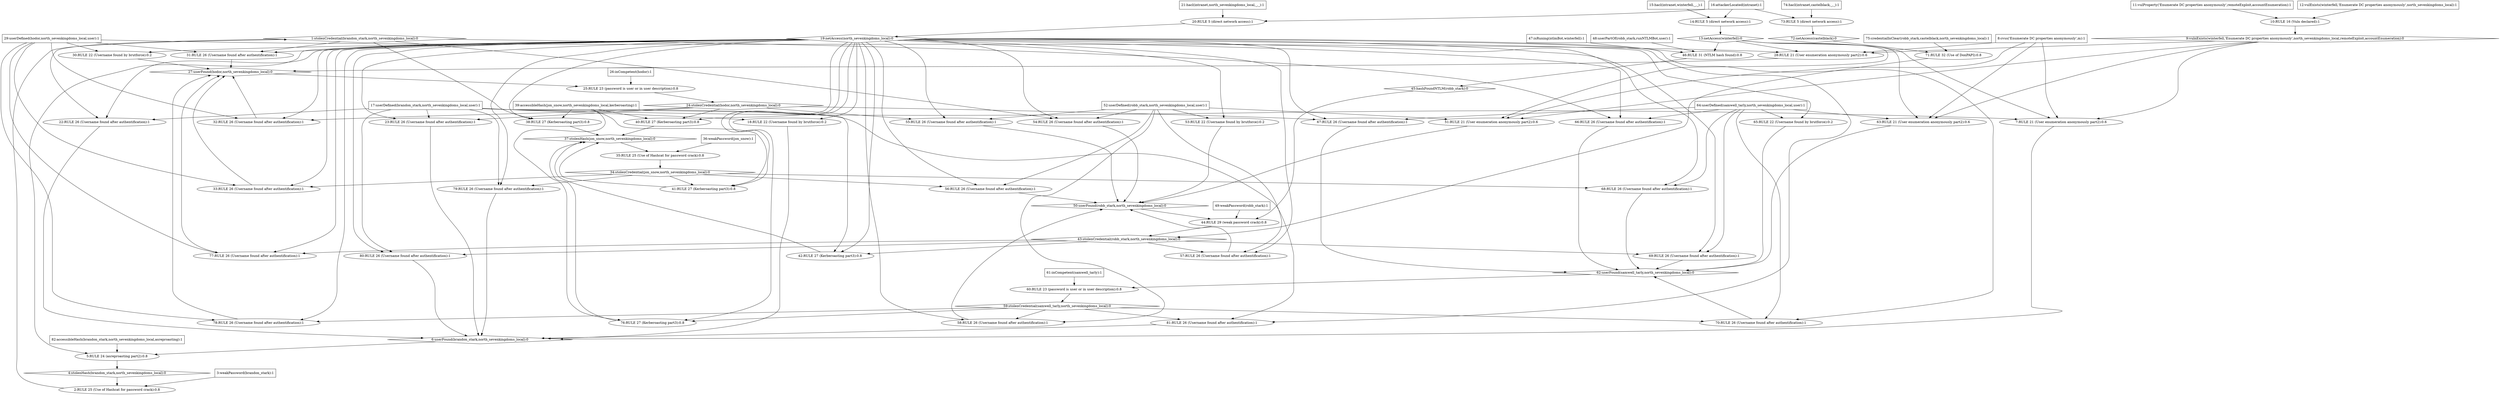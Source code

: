 digraph G {
	1 [label="1:stolenCredential(brandon_stark,north_sevenkingdoms_local):0",shape=diamond];
	2 [label="2:RULE 25 (Use of Hashcat for password crack):0.8",shape=ellipse];
	3 [label="3:weakPassword(brandon_stark):1",shape=box];
	4 [label="4:stolenHash(brandon_stark,north_sevenkingdoms_local):0",shape=diamond];
	5 [label="5:RULE 24 (asreproasting part2):0.8",shape=ellipse];
	6 [label="6:userFound(brandon_stark,north_sevenkingdoms_local):0",shape=diamond];
	7 [label="7:RULE 21 (User enumeration anonymously part2):0.6",shape=ellipse];
	8 [label="8:cvss('Enumerate DC properties anonymously',m):1",shape=box];
	9 [label="9:vulnExists(winterfell,'Enumerate DC properties anonymously',north_sevenkingdoms_local,remoteExploit,accountEnumeration):0",shape=diamond];
	10 [label="10:RULE 16 (Vuln declared):1",shape=ellipse];
	11 [label="11:vulProperty('Enumerate DC properties anonymously',remoteExploit,accountEnumeration):1",shape=box];
	12 [label="12:vulExists(winterfell,'Enumerate DC properties anonymously',north_sevenkingdoms_local):1",shape=box];
	13 [label="13:netAccess(winterfell):0",shape=diamond];
	14 [label="14:RULE 5 (direct network access):1",shape=ellipse];
	15 [label="15:hacl(intranet,winterfell,_,_):1",shape=box];
	16 [label="16:attackerLocated(intranet):1",shape=box];
	17 [label="17:userDefined(brandon_stark,north_sevenkingdoms_local,user):1",shape=box];
	18 [label="18:RULE 22 (Username found by brutforce):0.2",shape=ellipse];
	19 [label="19:netAccess(north_sevenkingdoms_local):0",shape=diamond];
	20 [label="20:RULE 5 (direct network access):1",shape=ellipse];
	21 [label="21:hacl(intranet,north_sevenkingdoms_local,_,_):1",shape=box];
	22 [label="22:RULE 26 (Username found after authentification):1",shape=ellipse];
	23 [label="23:RULE 26 (Username found after authentification):1",shape=ellipse];
	24 [label="24:stolenCredential(hodor,north_sevenkingdoms_local):0",shape=diamond];
	25 [label="25:RULE 23 (password is user or in user description):0.8",shape=ellipse];
	26 [label="26:inCompetent(hodor):1",shape=box];
	27 [label="27:userFound(hodor,north_sevenkingdoms_local):0",shape=diamond];
	28 [label="28:RULE 21 (User enumeration anonymously part2):0.6",shape=ellipse];
	29 [label="29:userDefined(hodor,north_sevenkingdoms_local,user):1",shape=box];
	30 [label="30:RULE 22 (Username found by brutforce):0.2",shape=ellipse];
	31 [label="31:RULE 26 (Username found after authentification):1",shape=ellipse];
	32 [label="32:RULE 26 (Username found after authentification):1",shape=ellipse];
	33 [label="33:RULE 26 (Username found after authentification):1",shape=ellipse];
	34 [label="34:stolenCredential(jon_snow,north_sevenkingdoms_local):0",shape=diamond];
	35 [label="35:RULE 25 (Use of Hashcat for password crack):0.8",shape=ellipse];
	36 [label="36:weakPassword(jon_snow):1",shape=box];
	37 [label="37:stolenHash(jon_snow,north_sevenkingdoms_local):0",shape=diamond];
	38 [label="38:RULE 27 (Kerberoasting part3):0.8",shape=ellipse];
	39 [label="39:accessibleHash(jon_snow,north_sevenkingdoms_local,kerberoasting):1",shape=box];
	40 [label="40:RULE 27 (Kerberoasting part3):0.8",shape=ellipse];
	41 [label="41:RULE 27 (Kerberoasting part3):0.8",shape=ellipse];
	42 [label="42:RULE 27 (Kerberoasting part3):0.8",shape=ellipse];
	43 [label="43:stolenCredential(robb_stark,north_sevenkingdoms_local):0",shape=diamond];
	44 [label="44:RULE 29 (weak password crack):0.8",shape=ellipse];
	45 [label="45:hashFoundNTLM(robb_stark):0",shape=diamond];
	46 [label="46:RULE 31 (NTLM hash found):0.8",shape=ellipse];
	47 [label="47:isRuning(ntlmBot,winterfell):1",shape=box];
	48 [label="48:userPartOf(robb_stark,runNTLMBot,user):1",shape=box];
	49 [label="49:weakPassword(robb_stark):1",shape=box];
	50 [label="50:userFound(robb_stark,north_sevenkingdoms_local):0",shape=diamond];
	51 [label="51:RULE 21 (User enumeration anonymously part2):0.6",shape=ellipse];
	52 [label="52:userDefined(robb_stark,north_sevenkingdoms_local,user):1",shape=box];
	53 [label="53:RULE 22 (Username found by brutforce):0.2",shape=ellipse];
	54 [label="54:RULE 26 (Username found after authentification):1",shape=ellipse];
	55 [label="55:RULE 26 (Username found after authentification):1",shape=ellipse];
	56 [label="56:RULE 26 (Username found after authentification):1",shape=ellipse];
	57 [label="57:RULE 26 (Username found after authentification):1",shape=ellipse];
	58 [label="58:RULE 26 (Username found after authentification):1",shape=ellipse];
	59 [label="59:stolenCredential(samwell_tarly,north_sevenkingdoms_local):0",shape=diamond];
	60 [label="60:RULE 23 (password is user or in user description):0.8",shape=ellipse];
	61 [label="61:inCompetent(samwell_tarly):1",shape=box];
	62 [label="62:userFound(samwell_tarly,north_sevenkingdoms_local):0",shape=diamond];
	63 [label="63:RULE 21 (User enumeration anonymously part2):0.6",shape=ellipse];
	64 [label="64:userDefined(samwell_tarly,north_sevenkingdoms_local,user):1",shape=box];
	65 [label="65:RULE 22 (Username found by brutforce):0.2",shape=ellipse];
	66 [label="66:RULE 26 (Username found after authentification):1",shape=ellipse];
	67 [label="67:RULE 26 (Username found after authentification):1",shape=ellipse];
	68 [label="68:RULE 26 (Username found after authentification):1",shape=ellipse];
	69 [label="69:RULE 26 (Username found after authentification):1",shape=ellipse];
	70 [label="70:RULE 26 (Username found after authentification):1",shape=ellipse];
	71 [label="71:RULE 32 (Use of DonPAPI):0.8",shape=ellipse];
	72 [label="72:netAccess(castelblack):0",shape=diamond];
	73 [label="73:RULE 5 (direct network access):1",shape=ellipse];
	74 [label="74:hacl(intranet,castelblack,_,_):1",shape=box];
	75 [label="75:credentialInClear(robb_stark,castelblack,north_sevenkingdoms_local):1",shape=box];
	76 [label="76:RULE 27 (Kerberoasting part3):0.8",shape=ellipse];
	77 [label="77:RULE 26 (Username found after authentification):1",shape=ellipse];
	78 [label="78:RULE 26 (Username found after authentification):1",shape=ellipse];
	79 [label="79:RULE 26 (Username found after authentification):1",shape=ellipse];
	80 [label="80:RULE 26 (Username found after authentification):1",shape=ellipse];
	81 [label="81:RULE 26 (Username found after authentification):1",shape=ellipse];
	82 [label="82:accessibleHash(brandon_stark,north_sevenkingdoms_local,asreproasting):1",shape=box];
	3 -> 	2;
	8 -> 	7;
	11 -> 	10;
	12 -> 	10;
	10 -> 	9;
	9 -> 	7;
	15 -> 	14;
	16 -> 	14;
	14 -> 	13;
	13 -> 	7;
	17 -> 	7;
	7 -> 	6;
	21 -> 	20;
	16 -> 	20;
	20 -> 	19;
	19 -> 	18;
	17 -> 	18;
	18 -> 	6;
	19 -> 	22;
	1 -> 	22;
	17 -> 	22;
	22 -> 	6;
	19 -> 	23;
	26 -> 	25;
	8 -> 	28;
	9 -> 	28;
	13 -> 	28;
	29 -> 	28;
	28 -> 	27;
	19 -> 	30;
	29 -> 	30;
	30 -> 	27;
	19 -> 	31;
	1 -> 	31;
	29 -> 	31;
	31 -> 	27;
	19 -> 	32;
	24 -> 	32;
	29 -> 	32;
	32 -> 	27;
	19 -> 	33;
	36 -> 	35;
	1 -> 	38;
	19 -> 	38;
	39 -> 	38;
	38 -> 	37;
	24 -> 	40;
	19 -> 	40;
	39 -> 	40;
	40 -> 	37;
	34 -> 	41;
	19 -> 	41;
	39 -> 	41;
	41 -> 	37;
	13 -> 	46;
	47 -> 	46;
	48 -> 	46;
	46 -> 	45;
	45 -> 	44;
	49 -> 	44;
	8 -> 	51;
	9 -> 	51;
	13 -> 	51;
	52 -> 	51;
	51 -> 	50;
	19 -> 	53;
	52 -> 	53;
	53 -> 	50;
	19 -> 	54;
	1 -> 	54;
	52 -> 	54;
	54 -> 	50;
	19 -> 	55;
	24 -> 	55;
	52 -> 	55;
	55 -> 	50;
	19 -> 	56;
	34 -> 	56;
	52 -> 	56;
	56 -> 	50;
	19 -> 	57;
	43 -> 	57;
	52 -> 	57;
	57 -> 	50;
	19 -> 	58;
	61 -> 	60;
	8 -> 	63;
	9 -> 	63;
	13 -> 	63;
	64 -> 	63;
	63 -> 	62;
	19 -> 	65;
	64 -> 	65;
	65 -> 	62;
	19 -> 	66;
	1 -> 	66;
	64 -> 	66;
	66 -> 	62;
	19 -> 	67;
	24 -> 	67;
	64 -> 	67;
	67 -> 	62;
	19 -> 	68;
	34 -> 	68;
	64 -> 	68;
	68 -> 	62;
	19 -> 	69;
	43 -> 	69;
	64 -> 	69;
	69 -> 	62;
	19 -> 	70;
	59 -> 	70;
	64 -> 	70;
	70 -> 	62;
	62 -> 	60;
	60 -> 	59;
	59 -> 	58;
	52 -> 	58;
	58 -> 	50;
	50 -> 	44;
	44 -> 	43;
	74 -> 	73;
	16 -> 	73;
	73 -> 	72;
	72 -> 	71;
	75 -> 	71;
	71 -> 	43;
	43 -> 	42;
	19 -> 	42;
	39 -> 	42;
	42 -> 	37;
	59 -> 	76;
	19 -> 	76;
	39 -> 	76;
	76 -> 	37;
	37 -> 	35;
	35 -> 	34;
	34 -> 	33;
	29 -> 	33;
	33 -> 	27;
	19 -> 	77;
	43 -> 	77;
	29 -> 	77;
	77 -> 	27;
	19 -> 	78;
	59 -> 	78;
	29 -> 	78;
	78 -> 	27;
	27 -> 	25;
	25 -> 	24;
	24 -> 	23;
	17 -> 	23;
	23 -> 	6;
	19 -> 	79;
	34 -> 	79;
	17 -> 	79;
	79 -> 	6;
	19 -> 	80;
	43 -> 	80;
	17 -> 	80;
	80 -> 	6;
	19 -> 	81;
	59 -> 	81;
	17 -> 	81;
	81 -> 	6;
	6 -> 	5;
	19 -> 	5;
	82 -> 	5;
	5 -> 	4;
	4 -> 	2;
	2 -> 	1;
}
